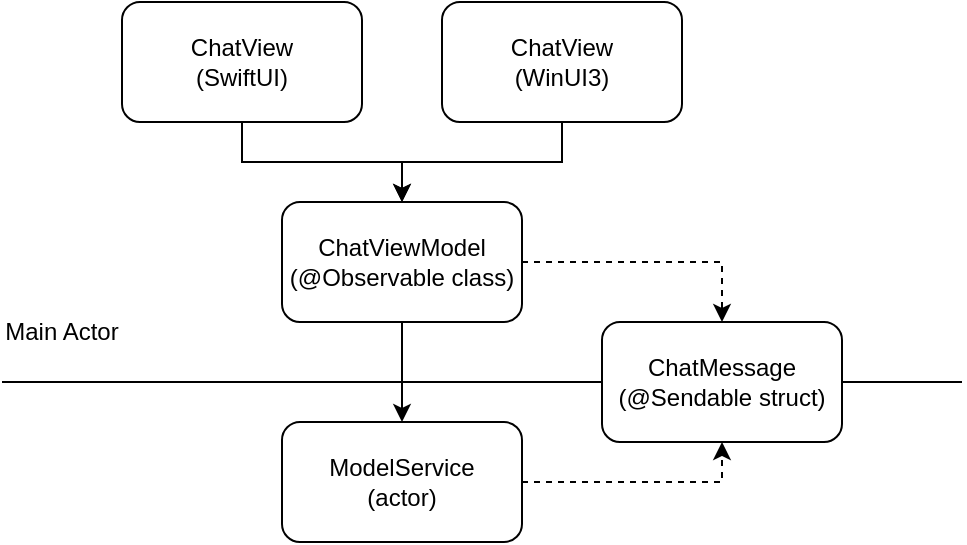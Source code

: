 <mxfile version="24.7.12">
  <diagram name="Page-1" id="XVTx3rcIbUVxM4PnioQ9">
    <mxGraphModel dx="1242" dy="710" grid="1" gridSize="10" guides="1" tooltips="1" connect="1" arrows="1" fold="1" page="1" pageScale="1" pageWidth="850" pageHeight="1100" math="0" shadow="0">
      <root>
        <mxCell id="0" />
        <mxCell id="1" parent="0" />
        <mxCell id="TGgLuWAzMGpuuqjcX73d-12" style="edgeStyle=orthogonalEdgeStyle;rounded=0;orthogonalLoop=1;jettySize=auto;html=1;entryX=0.5;entryY=0;entryDx=0;entryDy=0;" edge="1" parent="1" source="TGgLuWAzMGpuuqjcX73d-2" target="TGgLuWAzMGpuuqjcX73d-4">
          <mxGeometry relative="1" as="geometry" />
        </mxCell>
        <mxCell id="TGgLuWAzMGpuuqjcX73d-2" value="ChatView&lt;div&gt;(SwiftUI)&lt;/div&gt;" style="rounded=1;whiteSpace=wrap;html=1;" vertex="1" parent="1">
          <mxGeometry x="220" y="90" width="120" height="60" as="geometry" />
        </mxCell>
        <mxCell id="TGgLuWAzMGpuuqjcX73d-13" style="edgeStyle=orthogonalEdgeStyle;rounded=0;orthogonalLoop=1;jettySize=auto;html=1;entryX=0.5;entryY=0;entryDx=0;entryDy=0;" edge="1" parent="1" source="TGgLuWAzMGpuuqjcX73d-3" target="TGgLuWAzMGpuuqjcX73d-4">
          <mxGeometry relative="1" as="geometry" />
        </mxCell>
        <mxCell id="TGgLuWAzMGpuuqjcX73d-3" value="ChatView&lt;div&gt;(WinUI3&lt;span style=&quot;background-color: initial;&quot;&gt;)&lt;/span&gt;&lt;/div&gt;" style="rounded=1;whiteSpace=wrap;html=1;" vertex="1" parent="1">
          <mxGeometry x="380" y="90" width="120" height="60" as="geometry" />
        </mxCell>
        <mxCell id="TGgLuWAzMGpuuqjcX73d-14" style="edgeStyle=orthogonalEdgeStyle;rounded=0;orthogonalLoop=1;jettySize=auto;html=1;entryX=0.5;entryY=0;entryDx=0;entryDy=0;" edge="1" parent="1" source="TGgLuWAzMGpuuqjcX73d-4" target="TGgLuWAzMGpuuqjcX73d-5">
          <mxGeometry relative="1" as="geometry" />
        </mxCell>
        <mxCell id="TGgLuWAzMGpuuqjcX73d-16" style="edgeStyle=orthogonalEdgeStyle;rounded=0;orthogonalLoop=1;jettySize=auto;html=1;entryX=0.5;entryY=0;entryDx=0;entryDy=0;dashed=1;" edge="1" parent="1" source="TGgLuWAzMGpuuqjcX73d-4" target="TGgLuWAzMGpuuqjcX73d-9">
          <mxGeometry relative="1" as="geometry" />
        </mxCell>
        <mxCell id="TGgLuWAzMGpuuqjcX73d-4" value="ChatViewModel&lt;div&gt;(@Observable class)&lt;/div&gt;" style="rounded=1;whiteSpace=wrap;html=1;" vertex="1" parent="1">
          <mxGeometry x="300" y="190" width="120" height="60" as="geometry" />
        </mxCell>
        <mxCell id="TGgLuWAzMGpuuqjcX73d-15" style="edgeStyle=orthogonalEdgeStyle;rounded=0;orthogonalLoop=1;jettySize=auto;html=1;entryX=0.5;entryY=1;entryDx=0;entryDy=0;dashed=1;" edge="1" parent="1" source="TGgLuWAzMGpuuqjcX73d-5" target="TGgLuWAzMGpuuqjcX73d-9">
          <mxGeometry relative="1" as="geometry" />
        </mxCell>
        <mxCell id="TGgLuWAzMGpuuqjcX73d-5" value="ModelService&lt;div&gt;(actor)&lt;/div&gt;" style="rounded=1;whiteSpace=wrap;html=1;" vertex="1" parent="1">
          <mxGeometry x="300" y="300" width="120" height="60" as="geometry" />
        </mxCell>
        <mxCell id="TGgLuWAzMGpuuqjcX73d-6" value="" style="endArrow=none;html=1;rounded=0;" edge="1" parent="1">
          <mxGeometry width="50" height="50" relative="1" as="geometry">
            <mxPoint x="160" y="280" as="sourcePoint" />
            <mxPoint x="640" y="280" as="targetPoint" />
          </mxGeometry>
        </mxCell>
        <mxCell id="TGgLuWAzMGpuuqjcX73d-7" value="Main Actor" style="text;html=1;align=center;verticalAlign=middle;whiteSpace=wrap;rounded=0;" vertex="1" parent="1">
          <mxGeometry x="160" y="240" width="60" height="30" as="geometry" />
        </mxCell>
        <mxCell id="TGgLuWAzMGpuuqjcX73d-9" value="ChatMessage&lt;div&gt;(@Sendable struct)&lt;/div&gt;" style="rounded=1;whiteSpace=wrap;html=1;" vertex="1" parent="1">
          <mxGeometry x="460" y="250" width="120" height="60" as="geometry" />
        </mxCell>
      </root>
    </mxGraphModel>
  </diagram>
</mxfile>
